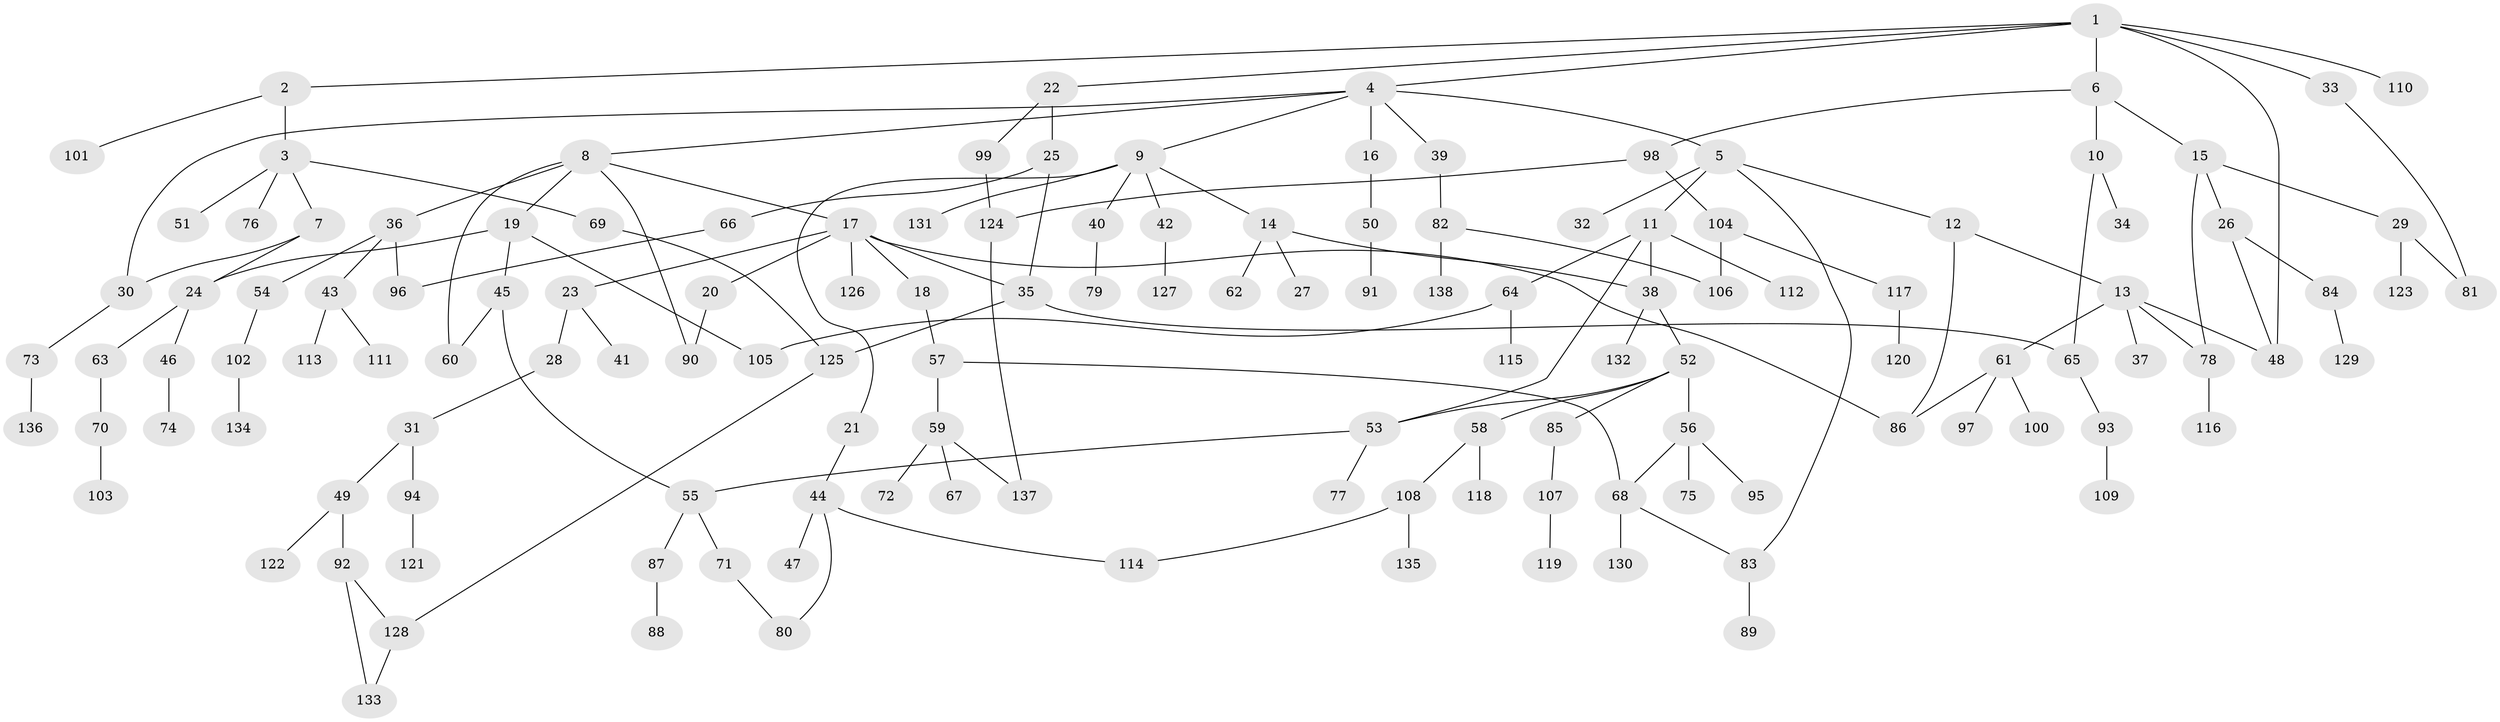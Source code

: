 // coarse degree distribution, {6: 0.054945054945054944, 2: 0.2087912087912088, 4: 0.10989010989010989, 11: 0.01098901098901099, 3: 0.18681318681318682, 8: 0.01098901098901099, 5: 0.04395604395604396, 1: 0.37362637362637363}
// Generated by graph-tools (version 1.1) at 2025/41/03/06/25 10:41:31]
// undirected, 138 vertices, 164 edges
graph export_dot {
graph [start="1"]
  node [color=gray90,style=filled];
  1;
  2;
  3;
  4;
  5;
  6;
  7;
  8;
  9;
  10;
  11;
  12;
  13;
  14;
  15;
  16;
  17;
  18;
  19;
  20;
  21;
  22;
  23;
  24;
  25;
  26;
  27;
  28;
  29;
  30;
  31;
  32;
  33;
  34;
  35;
  36;
  37;
  38;
  39;
  40;
  41;
  42;
  43;
  44;
  45;
  46;
  47;
  48;
  49;
  50;
  51;
  52;
  53;
  54;
  55;
  56;
  57;
  58;
  59;
  60;
  61;
  62;
  63;
  64;
  65;
  66;
  67;
  68;
  69;
  70;
  71;
  72;
  73;
  74;
  75;
  76;
  77;
  78;
  79;
  80;
  81;
  82;
  83;
  84;
  85;
  86;
  87;
  88;
  89;
  90;
  91;
  92;
  93;
  94;
  95;
  96;
  97;
  98;
  99;
  100;
  101;
  102;
  103;
  104;
  105;
  106;
  107;
  108;
  109;
  110;
  111;
  112;
  113;
  114;
  115;
  116;
  117;
  118;
  119;
  120;
  121;
  122;
  123;
  124;
  125;
  126;
  127;
  128;
  129;
  130;
  131;
  132;
  133;
  134;
  135;
  136;
  137;
  138;
  1 -- 2;
  1 -- 4;
  1 -- 6;
  1 -- 22;
  1 -- 33;
  1 -- 110;
  1 -- 48;
  2 -- 3;
  2 -- 101;
  3 -- 7;
  3 -- 51;
  3 -- 69;
  3 -- 76;
  4 -- 5;
  4 -- 8;
  4 -- 9;
  4 -- 16;
  4 -- 39;
  4 -- 30;
  5 -- 11;
  5 -- 12;
  5 -- 32;
  5 -- 83;
  6 -- 10;
  6 -- 15;
  6 -- 98;
  7 -- 24;
  7 -- 30;
  8 -- 17;
  8 -- 19;
  8 -- 36;
  8 -- 60;
  8 -- 90;
  9 -- 14;
  9 -- 21;
  9 -- 40;
  9 -- 42;
  9 -- 131;
  10 -- 34;
  10 -- 65;
  11 -- 38;
  11 -- 64;
  11 -- 112;
  11 -- 53;
  12 -- 13;
  12 -- 86;
  13 -- 37;
  13 -- 48;
  13 -- 61;
  13 -- 78;
  14 -- 27;
  14 -- 62;
  14 -- 38;
  15 -- 26;
  15 -- 29;
  15 -- 78;
  16 -- 50;
  17 -- 18;
  17 -- 20;
  17 -- 23;
  17 -- 126;
  17 -- 35;
  17 -- 86;
  18 -- 57;
  19 -- 45;
  19 -- 105;
  19 -- 24;
  20 -- 90;
  21 -- 44;
  22 -- 25;
  22 -- 99;
  23 -- 28;
  23 -- 41;
  24 -- 46;
  24 -- 63;
  25 -- 35;
  25 -- 66;
  26 -- 84;
  26 -- 48;
  28 -- 31;
  29 -- 81;
  29 -- 123;
  30 -- 73;
  31 -- 49;
  31 -- 94;
  33 -- 81;
  35 -- 65;
  35 -- 125;
  36 -- 43;
  36 -- 54;
  36 -- 96;
  38 -- 52;
  38 -- 132;
  39 -- 82;
  40 -- 79;
  42 -- 127;
  43 -- 111;
  43 -- 113;
  44 -- 47;
  44 -- 80;
  44 -- 114;
  45 -- 55;
  45 -- 60;
  46 -- 74;
  49 -- 92;
  49 -- 122;
  50 -- 91;
  52 -- 53;
  52 -- 56;
  52 -- 58;
  52 -- 85;
  53 -- 77;
  53 -- 55;
  54 -- 102;
  55 -- 71;
  55 -- 87;
  56 -- 75;
  56 -- 95;
  56 -- 68;
  57 -- 59;
  57 -- 68;
  58 -- 108;
  58 -- 118;
  59 -- 67;
  59 -- 72;
  59 -- 137;
  61 -- 86;
  61 -- 97;
  61 -- 100;
  63 -- 70;
  64 -- 105;
  64 -- 115;
  65 -- 93;
  66 -- 96;
  68 -- 83;
  68 -- 130;
  69 -- 125;
  70 -- 103;
  71 -- 80;
  73 -- 136;
  78 -- 116;
  82 -- 138;
  82 -- 106;
  83 -- 89;
  84 -- 129;
  85 -- 107;
  87 -- 88;
  92 -- 133;
  92 -- 128;
  93 -- 109;
  94 -- 121;
  98 -- 104;
  98 -- 124;
  99 -- 124;
  102 -- 134;
  104 -- 106;
  104 -- 117;
  107 -- 119;
  108 -- 135;
  108 -- 114;
  117 -- 120;
  124 -- 137;
  125 -- 128;
  128 -- 133;
}
